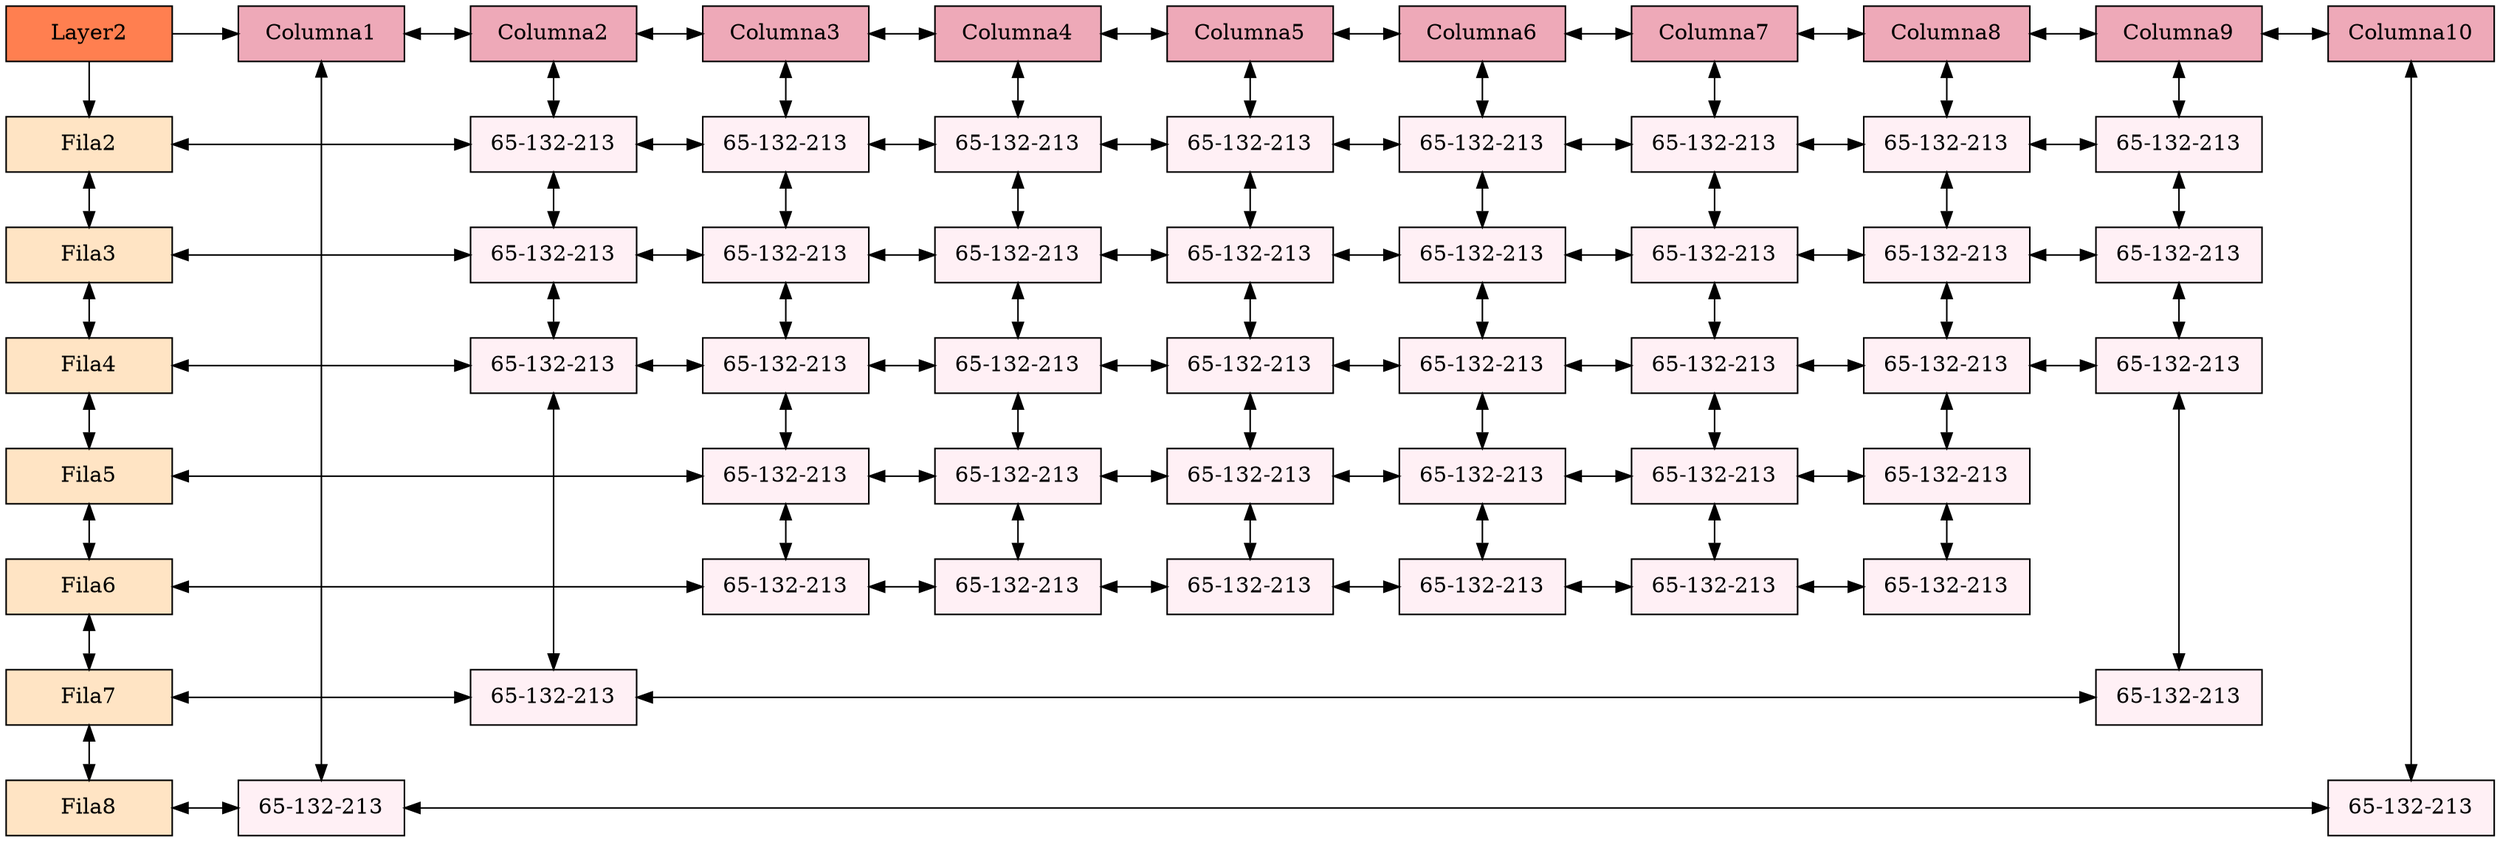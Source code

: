 digraph Sparse_Matrix{
node [shape=box]
graph [ranksep="0.5", nodesep="0.6"];
/* Group 0 para alinear verticalmente RAIZ*/ 
Layer2[ label = "Layer2", width = 1.5, style = filled, fillcolor = coral, group = 0 ];

// Filas 
Fila2 [label = "Fila2" width = 1.5 style = filled, fillcolor = bisque1, group = 0 ];
Fila3 [label = "Fila3" width = 1.5 style = filled, fillcolor = bisque1, group = 0 ];
Fila4 [label = "Fila4" width = 1.5 style = filled, fillcolor = bisque1, group = 0 ];
Fila5 [label = "Fila5" width = 1.5 style = filled, fillcolor = bisque1, group = 0 ];
Fila6 [label = "Fila6" width = 1.5 style = filled, fillcolor = bisque1, group = 0 ];
Fila7 [label = "Fila7" width = 1.5 style = filled, fillcolor = bisque1, group = 0 ];
Fila8 [label = "Fila8" width = 1.5 style = filled, fillcolor = bisque1, group = 0 ];

 //Enlaces de Filas
Fila2->Fila3 [dir = both];
Fila3->Fila4 [dir = both];
Fila4->Fila5 [dir = both];
Fila5->Fila6 [dir = both];
Fila6->Fila7 [dir = both];
Fila7->Fila8 [dir = both];

 //Columnas
//Cada una con diferente group para alinear verticalmente con los nodos
Column1[label = "Columna1" width = 1.5 style = filled, fillcolor = pink2, group = 2];
Column2[label = "Columna2" width = 1.5 style = filled, fillcolor = pink2, group = 3];
Column3[label = "Columna3" width = 1.5 style = filled, fillcolor = pink2, group = 4];
Column4[label = "Columna4" width = 1.5 style = filled, fillcolor = pink2, group = 5];
Column5[label = "Columna5" width = 1.5 style = filled, fillcolor = pink2, group = 6];
Column6[label = "Columna6" width = 1.5 style = filled, fillcolor = pink2, group = 7];
Column7[label = "Columna7" width = 1.5 style = filled, fillcolor = pink2, group = 8];
Column8[label = "Columna8" width = 1.5 style = filled, fillcolor = pink2, group = 9];
Column9[label = "Columna9" width = 1.5 style = filled, fillcolor = pink2, group = 10];
Column10[label = "Columna10" width = 1.5 style = filled, fillcolor = pink2, group = 11];

 //Enlaces de Columnas
Column1->Column2 [dir = both];
Column2->Column3 [dir = both];
Column3->Column4 [dir = both];
Column4->Column5 [dir = both];
Column5->Column6 [dir = both];
Column6->Column7 [dir = both];
Column7->Column8 [dir = both];
Column8->Column9 [dir = both];
Column9->Column10 [dir = both];

 // Alinear Raiz con Columnas
{rank = same; Layer2; Column1;  Column2;  Column3;  Column4;  Column5;  Column6;  Column7;  Column8;  Column9;  Column10; };

 // Enlaces Raiz con primera fila y columna
Layer2->Column1;
Layer2->Fila2;

 //Creacion de nodos
//(^<---------------------- F I L A   2---------------------->
N2_F2 [label = "65-132-213" width = 1.5 group = 3 style = filled, fillcolor = lavenderblush1];
N3_F2 [label = "65-132-213" width = 1.5 group = 4 style = filled, fillcolor = lavenderblush1];
N4_F2 [label = "65-132-213" width = 1.5 group = 5 style = filled, fillcolor = lavenderblush1];
N5_F2 [label = "65-132-213" width = 1.5 group = 6 style = filled, fillcolor = lavenderblush1];
N6_F2 [label = "65-132-213" width = 1.5 group = 7 style = filled, fillcolor = lavenderblush1];
N7_F2 [label = "65-132-213" width = 1.5 group = 8 style = filled, fillcolor = lavenderblush1];
N8_F2 [label = "65-132-213" width = 1.5 group = 9 style = filled, fillcolor = lavenderblush1];
N9_F2 [label = "65-132-213" width = 1.5 group = 10 style = filled, fillcolor = lavenderblush1];

//(^<---------------------- F I L A   3---------------------->
N2_F3 [label = "65-132-213" width = 1.5 group = 3 style = filled, fillcolor = lavenderblush1];
N3_F3 [label = "65-132-213" width = 1.5 group = 4 style = filled, fillcolor = lavenderblush1];
N4_F3 [label = "65-132-213" width = 1.5 group = 5 style = filled, fillcolor = lavenderblush1];
N5_F3 [label = "65-132-213" width = 1.5 group = 6 style = filled, fillcolor = lavenderblush1];
N6_F3 [label = "65-132-213" width = 1.5 group = 7 style = filled, fillcolor = lavenderblush1];
N7_F3 [label = "65-132-213" width = 1.5 group = 8 style = filled, fillcolor = lavenderblush1];
N8_F3 [label = "65-132-213" width = 1.5 group = 9 style = filled, fillcolor = lavenderblush1];
N9_F3 [label = "65-132-213" width = 1.5 group = 10 style = filled, fillcolor = lavenderblush1];

//(^<---------------------- F I L A   4---------------------->
N2_F4 [label = "65-132-213" width = 1.5 group = 3 style = filled, fillcolor = lavenderblush1];
N3_F4 [label = "65-132-213" width = 1.5 group = 4 style = filled, fillcolor = lavenderblush1];
N4_F4 [label = "65-132-213" width = 1.5 group = 5 style = filled, fillcolor = lavenderblush1];
N5_F4 [label = "65-132-213" width = 1.5 group = 6 style = filled, fillcolor = lavenderblush1];
N6_F4 [label = "65-132-213" width = 1.5 group = 7 style = filled, fillcolor = lavenderblush1];
N7_F4 [label = "65-132-213" width = 1.5 group = 8 style = filled, fillcolor = lavenderblush1];
N8_F4 [label = "65-132-213" width = 1.5 group = 9 style = filled, fillcolor = lavenderblush1];
N9_F4 [label = "65-132-213" width = 1.5 group = 10 style = filled, fillcolor = lavenderblush1];

//(^<---------------------- F I L A   5---------------------->
N3_F5 [label = "65-132-213" width = 1.5 group = 4 style = filled, fillcolor = lavenderblush1];
N4_F5 [label = "65-132-213" width = 1.5 group = 5 style = filled, fillcolor = lavenderblush1];
N5_F5 [label = "65-132-213" width = 1.5 group = 6 style = filled, fillcolor = lavenderblush1];
N6_F5 [label = "65-132-213" width = 1.5 group = 7 style = filled, fillcolor = lavenderblush1];
N7_F5 [label = "65-132-213" width = 1.5 group = 8 style = filled, fillcolor = lavenderblush1];
N8_F5 [label = "65-132-213" width = 1.5 group = 9 style = filled, fillcolor = lavenderblush1];

//(^<---------------------- F I L A   6---------------------->
N3_F6 [label = "65-132-213" width = 1.5 group = 4 style = filled, fillcolor = lavenderblush1];
N4_F6 [label = "65-132-213" width = 1.5 group = 5 style = filled, fillcolor = lavenderblush1];
N5_F6 [label = "65-132-213" width = 1.5 group = 6 style = filled, fillcolor = lavenderblush1];
N6_F6 [label = "65-132-213" width = 1.5 group = 7 style = filled, fillcolor = lavenderblush1];
N7_F6 [label = "65-132-213" width = 1.5 group = 8 style = filled, fillcolor = lavenderblush1];
N8_F6 [label = "65-132-213" width = 1.5 group = 9 style = filled, fillcolor = lavenderblush1];

//(^<---------------------- F I L A   7---------------------->
N2_F7 [label = "65-132-213" width = 1.5 group = 3 style = filled, fillcolor = lavenderblush1];
N9_F7 [label = "65-132-213" width = 1.5 group = 10 style = filled, fillcolor = lavenderblush1];

//(^<---------------------- F I L A   8---------------------->
N1_F8 [label = "65-132-213" width = 1.5 group = 2 style = filled, fillcolor = lavenderblush1];
N10_F8 [label = "65-132-213" width = 1.5 group = 11 style = filled, fillcolor = lavenderblush1];


 //Creacion de enlaces de nodos
//E N L A C E S  F I L A   2
Column2->N2_F2 [dir = both];
Fila2->N2_F2 [dir = both];
N2_F2->N3_F2 [dir = both];
Column3->N3_F2 [dir = both];
N3_F2->N4_F2 [dir = both];
Column4->N4_F2 [dir = both];
N4_F2->N5_F2 [dir = both];
Column5->N5_F2 [dir = both];
N5_F2->N6_F2 [dir = both];
Column6->N6_F2 [dir = both];
N6_F2->N7_F2 [dir = both];
Column7->N7_F2 [dir = both];
N7_F2->N8_F2 [dir = both];
Column8->N8_F2 [dir = both];
N8_F2->N9_F2 [dir = both];
Column9->N9_F2 [dir = both];
//Alineacion vertical de nodos con la fila
{rank = same; Fila2; N2_F2; N3_F2; N4_F2; N5_F2; N6_F2; N7_F2; N8_F2; N9_F2;  };

//E N L A C E S  F I L A   3
N2_F3->N2_F2 [dir = both];
Fila3->N2_F3 [dir = both];
N2_F3->N3_F3 [dir = both];
N3_F3->N3_F2 [dir = both];
N3_F3->N4_F3 [dir = both];
N4_F3->N4_F2 [dir = both];
N4_F3->N5_F3 [dir = both];
N5_F3->N5_F2 [dir = both];
N5_F3->N6_F3 [dir = both];
N6_F3->N6_F2 [dir = both];
N6_F3->N7_F3 [dir = both];
N7_F3->N7_F2 [dir = both];
N7_F3->N8_F3 [dir = both];
N8_F3->N8_F2 [dir = both];
N8_F3->N9_F3 [dir = both];
N9_F3->N9_F2 [dir = both];
//Alineacion vertical de nodos con la fila
{rank = same; Fila3; N2_F3; N3_F3; N4_F3; N5_F3; N6_F3; N7_F3; N8_F3; N9_F3;  };

//E N L A C E S  F I L A   4
N2_F4->N2_F3 [dir = both];
Fila4->N2_F4 [dir = both];
N2_F4->N3_F4 [dir = both];
N3_F4->N3_F3 [dir = both];
N3_F4->N4_F4 [dir = both];
N4_F4->N4_F3 [dir = both];
N4_F4->N5_F4 [dir = both];
N5_F4->N5_F3 [dir = both];
N5_F4->N6_F4 [dir = both];
N6_F4->N6_F3 [dir = both];
N6_F4->N7_F4 [dir = both];
N7_F4->N7_F3 [dir = both];
N7_F4->N8_F4 [dir = both];
N8_F4->N8_F3 [dir = both];
N8_F4->N9_F4 [dir = both];
N9_F4->N9_F3 [dir = both];
//Alineacion vertical de nodos con la fila
{rank = same; Fila4; N2_F4; N3_F4; N4_F4; N5_F4; N6_F4; N7_F4; N8_F4; N9_F4;  };

//E N L A C E S  F I L A   5
N3_F5->N3_F4 [dir = both];
Fila5->N3_F5 [dir = both];
N3_F5->N4_F5 [dir = both];
N4_F5->N4_F4 [dir = both];
N4_F5->N5_F5 [dir = both];
N5_F5->N5_F4 [dir = both];
N5_F5->N6_F5 [dir = both];
N6_F5->N6_F4 [dir = both];
N6_F5->N7_F5 [dir = both];
N7_F5->N7_F4 [dir = both];
N7_F5->N8_F5 [dir = both];
N8_F5->N8_F4 [dir = both];
//Alineacion vertical de nodos con la fila
{rank = same; Fila5; N3_F5; N4_F5; N5_F5; N6_F5; N7_F5; N8_F5;  };

//E N L A C E S  F I L A   6
N3_F6->N3_F5 [dir = both];
Fila6->N3_F6 [dir = both];
N3_F6->N4_F6 [dir = both];
N4_F6->N4_F5 [dir = both];
N4_F6->N5_F6 [dir = both];
N5_F6->N5_F5 [dir = both];
N5_F6->N6_F6 [dir = both];
N6_F6->N6_F5 [dir = both];
N6_F6->N7_F6 [dir = both];
N7_F6->N7_F5 [dir = both];
N7_F6->N8_F6 [dir = both];
N8_F6->N8_F5 [dir = both];
//Alineacion vertical de nodos con la fila
{rank = same; Fila6; N3_F6; N4_F6; N5_F6; N6_F6; N7_F6; N8_F6;  };

//E N L A C E S  F I L A   7
N2_F7->N2_F4 [dir = both];
Fila7->N2_F7 [dir = both];
N2_F7->N9_F7 [dir = both];
N9_F7->N9_F4 [dir = both];
//Alineacion vertical de nodos con la fila
{rank = same; Fila7; N2_F7; N9_F7;  };

//E N L A C E S  F I L A   8
Column1->N1_F8 [dir = both];
Fila8->N1_F8 [dir = both];
N1_F8->N10_F8 [dir = both];
Column10->N10_F8 [dir = both];
//Alineacion vertical de nodos con la fila
{rank = same; Fila8; N1_F8; N10_F8;  };

}

